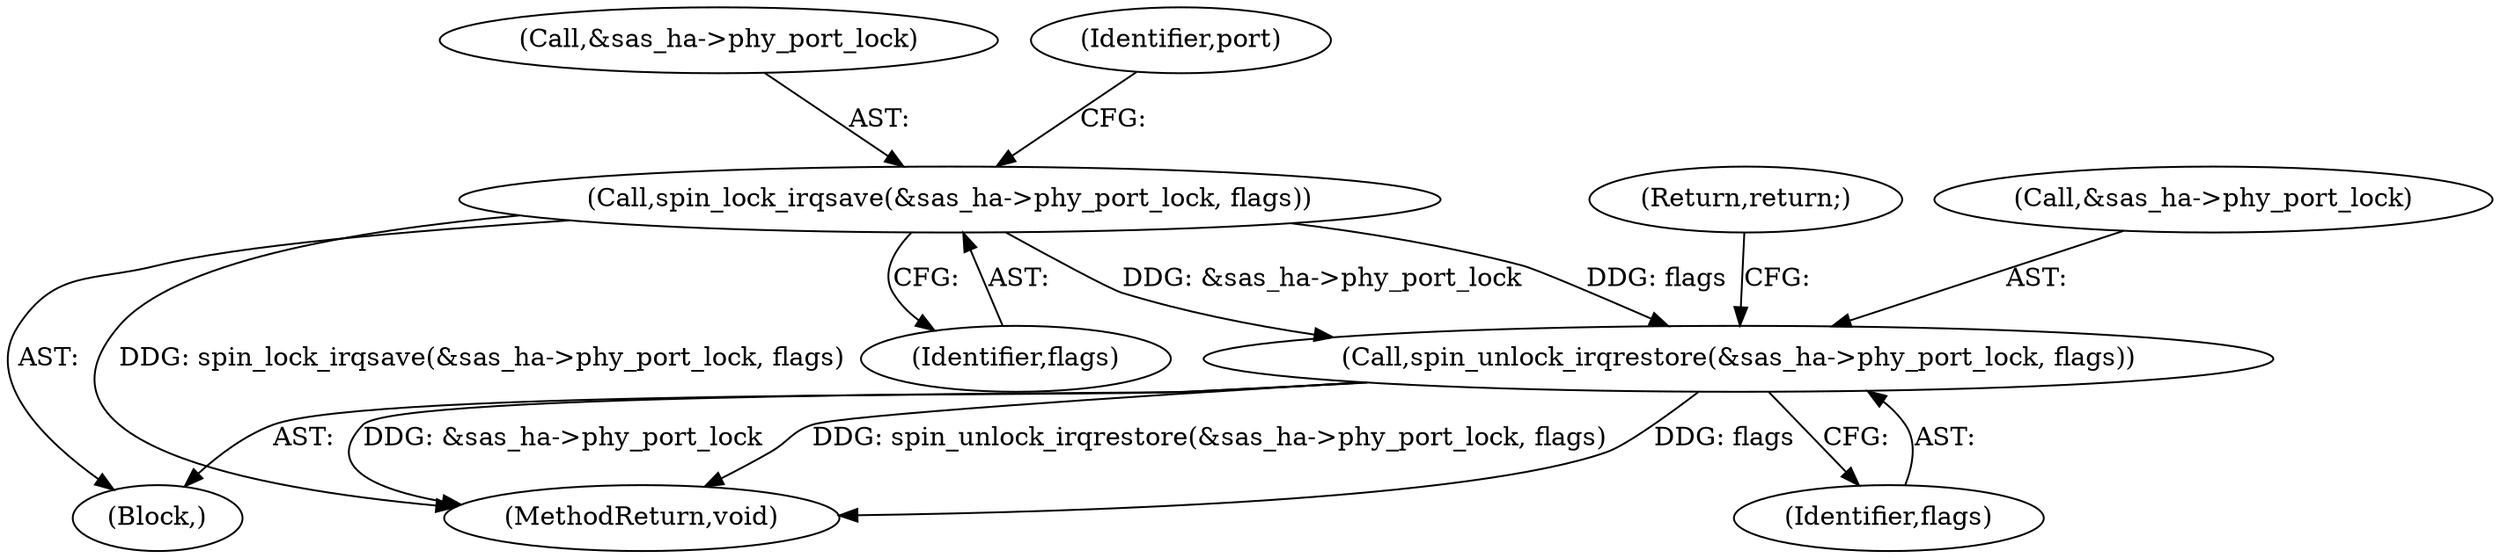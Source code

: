 digraph "0_linux_0558f33c06bb910e2879e355192227a8e8f0219d_9@pointer" {
"1000276" [label="(Call,spin_unlock_irqrestore(&sas_ha->phy_port_lock, flags))"];
"1000188" [label="(Call,spin_lock_irqsave(&sas_ha->phy_port_lock, flags))"];
"1000282" [label="(Return,return;)"];
"1000189" [label="(Call,&sas_ha->phy_port_lock)"];
"1000276" [label="(Call,spin_unlock_irqrestore(&sas_ha->phy_port_lock, flags))"];
"1000281" [label="(Identifier,flags)"];
"1000104" [label="(Block,)"];
"1000283" [label="(MethodReturn,void)"];
"1000277" [label="(Call,&sas_ha->phy_port_lock)"];
"1000193" [label="(Identifier,flags)"];
"1000188" [label="(Call,spin_lock_irqsave(&sas_ha->phy_port_lock, flags))"];
"1000197" [label="(Identifier,port)"];
"1000276" -> "1000104"  [label="AST: "];
"1000276" -> "1000281"  [label="CFG: "];
"1000277" -> "1000276"  [label="AST: "];
"1000281" -> "1000276"  [label="AST: "];
"1000282" -> "1000276"  [label="CFG: "];
"1000276" -> "1000283"  [label="DDG: spin_unlock_irqrestore(&sas_ha->phy_port_lock, flags)"];
"1000276" -> "1000283"  [label="DDG: flags"];
"1000276" -> "1000283"  [label="DDG: &sas_ha->phy_port_lock"];
"1000188" -> "1000276"  [label="DDG: &sas_ha->phy_port_lock"];
"1000188" -> "1000276"  [label="DDG: flags"];
"1000188" -> "1000104"  [label="AST: "];
"1000188" -> "1000193"  [label="CFG: "];
"1000189" -> "1000188"  [label="AST: "];
"1000193" -> "1000188"  [label="AST: "];
"1000197" -> "1000188"  [label="CFG: "];
"1000188" -> "1000283"  [label="DDG: spin_lock_irqsave(&sas_ha->phy_port_lock, flags)"];
}
